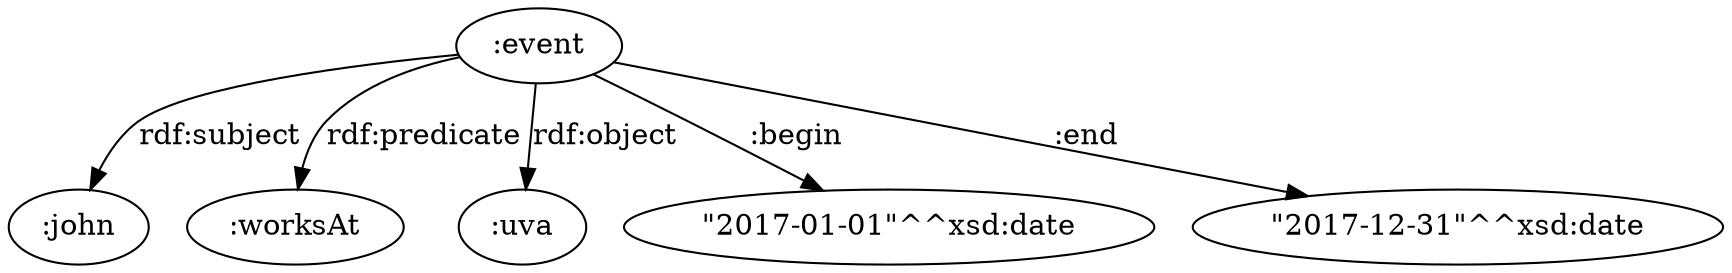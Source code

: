 digraph g {
  event [label=<:event>];
  s [label=<:john>];
  p [label=<:worksAt>];
  o [label=<:uva>];
  date1 [label=<"2017-01-01"^^xsd:date>];
  date2 [label=<"2017-12-31"^^xsd:date>];

  event -> s [label=<rdf:subject>];
  event -> p [label=<rdf:predicate>];
  event -> o [label=<rdf:object>];
  event -> date1 [label=<:begin>];
  event -> date2 [label=<:end>];
}
